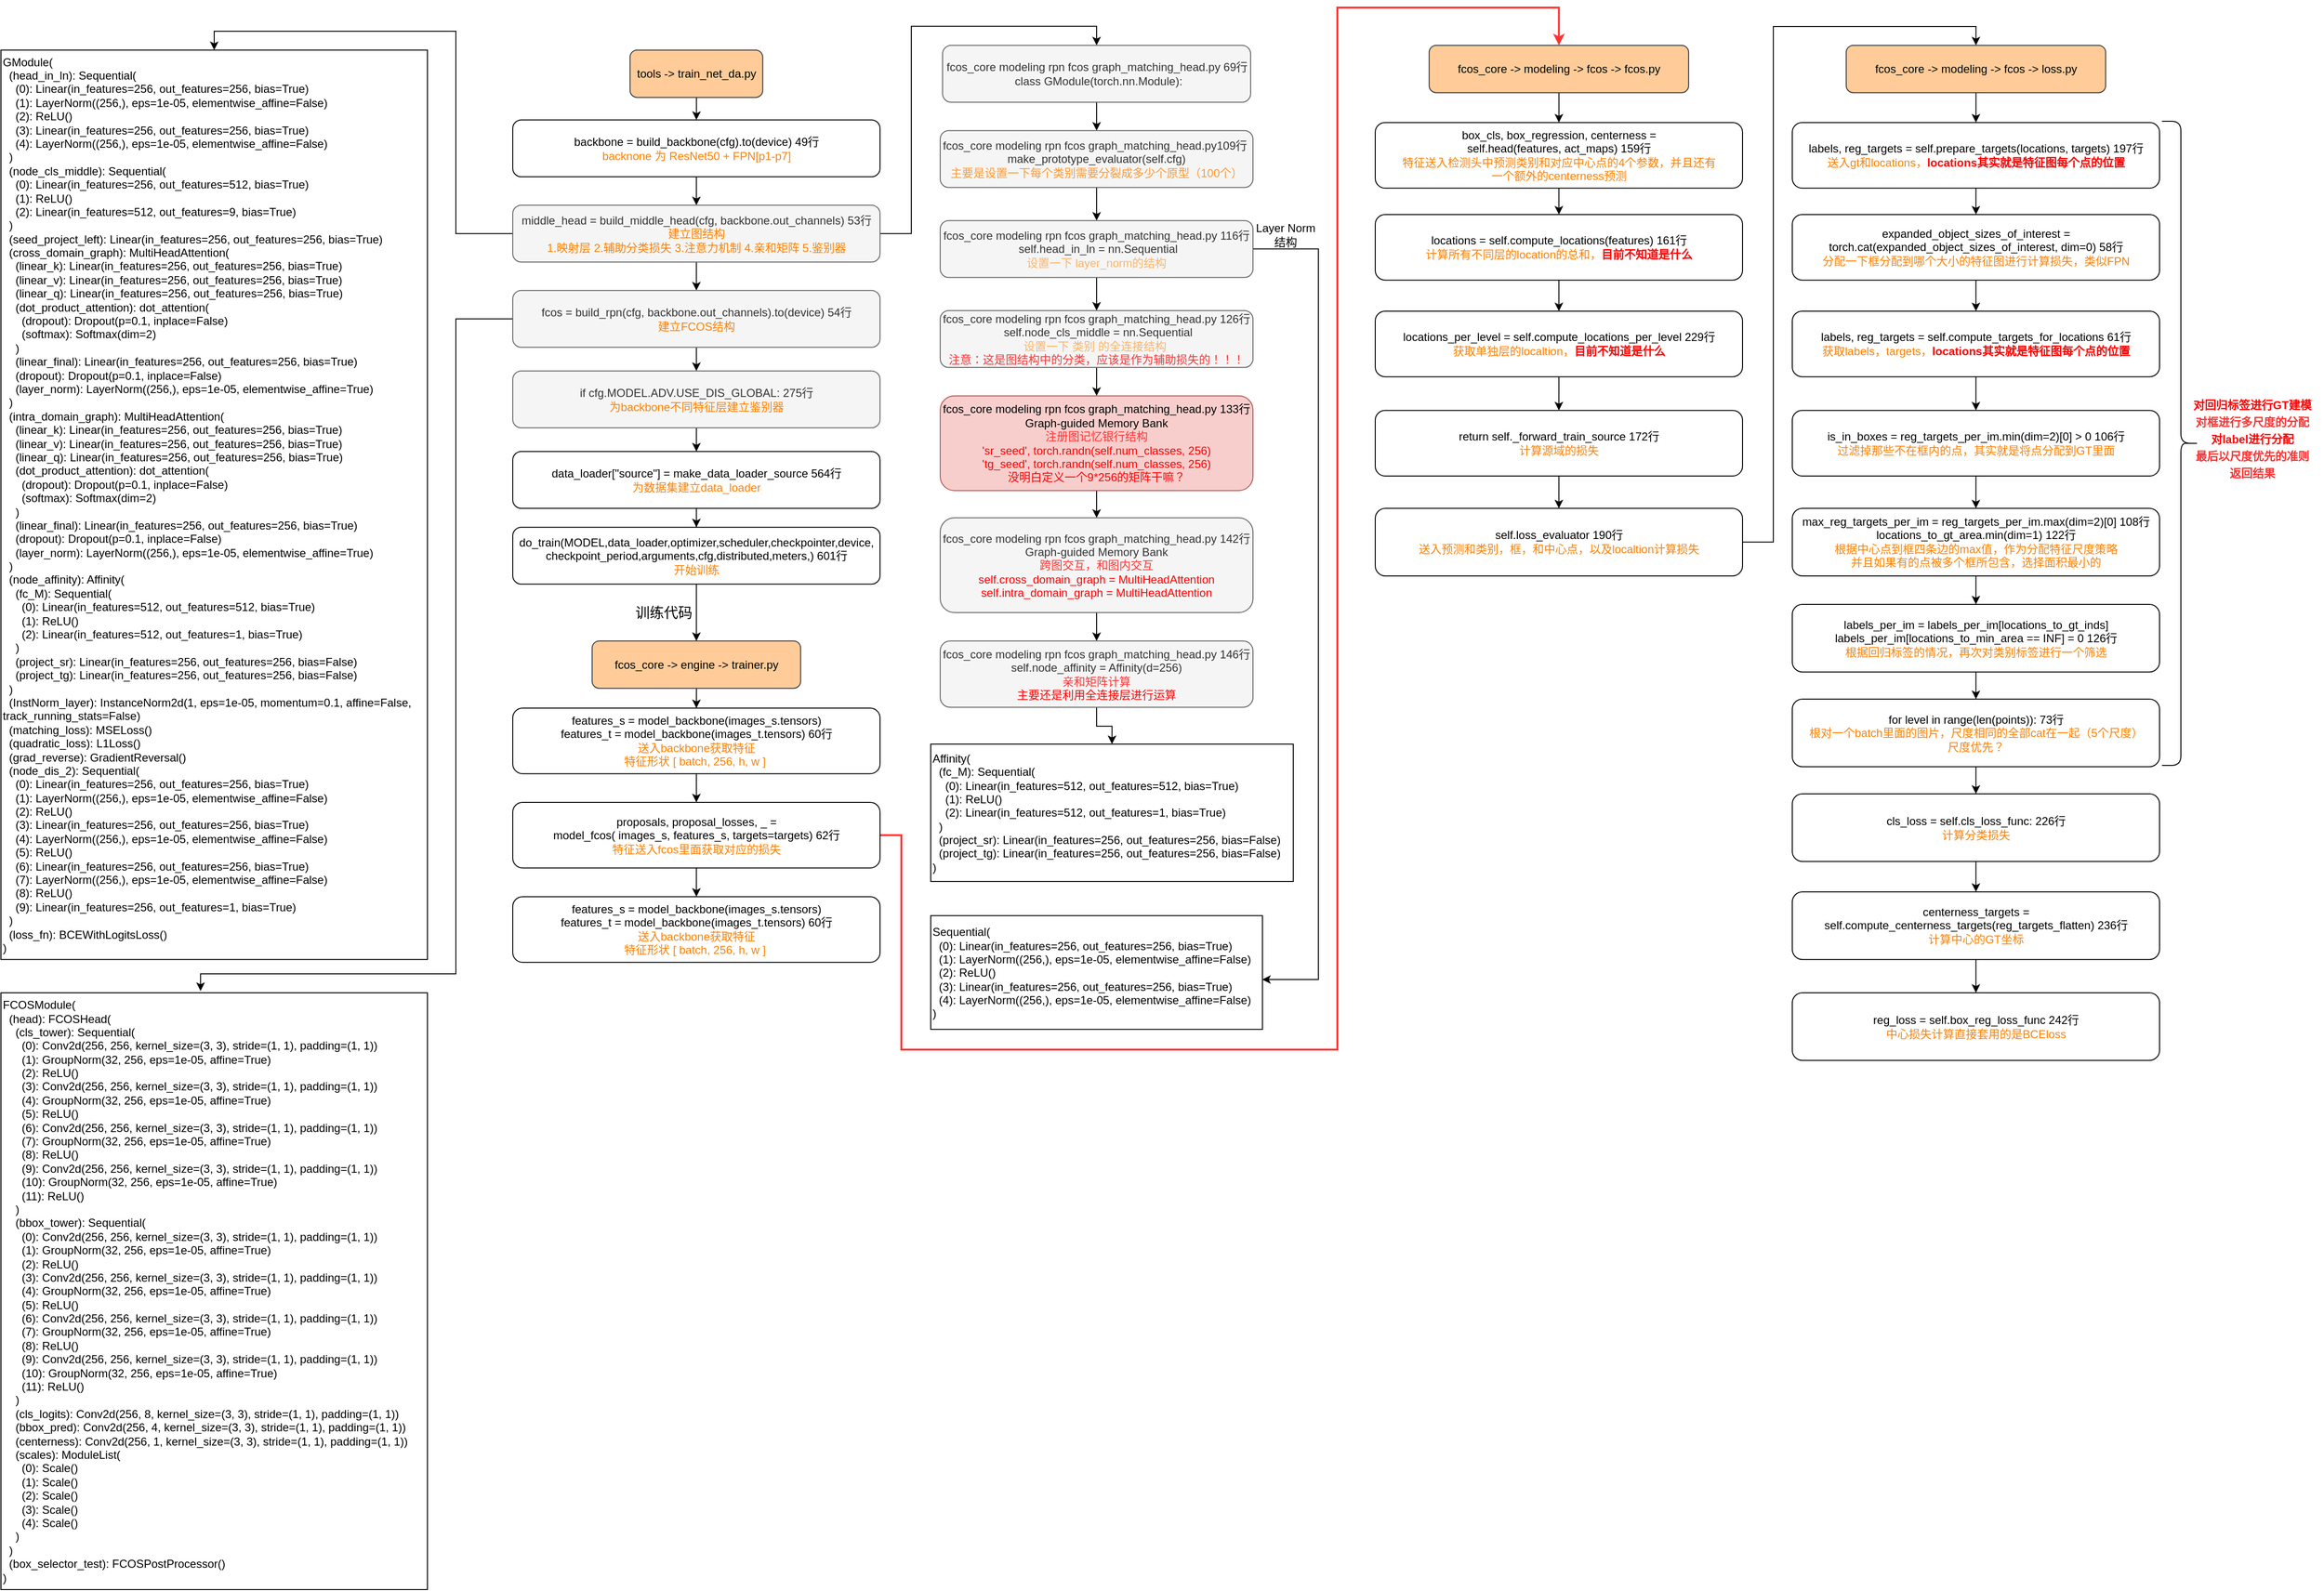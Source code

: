 <mxfile version="20.2.8" type="github">
  <diagram id="kIxsnDEzaFE8jGhAG0Tv" name="第 1 页">
    <mxGraphModel dx="1990" dy="2343" grid="1" gridSize="10" guides="1" tooltips="1" connect="1" arrows="1" fold="1" page="1" pageScale="1" pageWidth="1200" pageHeight="1920" math="0" shadow="0">
      <root>
        <mxCell id="0" />
        <mxCell id="1" parent="0" />
        <mxCell id="9VyTqNnY38J_3XrKxKob-4" value="" style="edgeStyle=orthogonalEdgeStyle;rounded=0;orthogonalLoop=1;jettySize=auto;html=1;" edge="1" parent="1" source="9VyTqNnY38J_3XrKxKob-1" target="9VyTqNnY38J_3XrKxKob-3">
          <mxGeometry relative="1" as="geometry" />
        </mxCell>
        <mxCell id="9VyTqNnY38J_3XrKxKob-1" value="tools -&amp;gt; train_net_da.py" style="rounded=1;whiteSpace=wrap;html=1;fillColor=#ffcc99;strokeColor=#36393d;" vertex="1" parent="1">
          <mxGeometry x="-526.25" y="-1765.15" width="140" height="50" as="geometry" />
        </mxCell>
        <mxCell id="9VyTqNnY38J_3XrKxKob-6" value="" style="edgeStyle=orthogonalEdgeStyle;rounded=0;orthogonalLoop=1;jettySize=auto;html=1;fontColor=#FF8000;" edge="1" parent="1" source="9VyTqNnY38J_3XrKxKob-3" target="9VyTqNnY38J_3XrKxKob-5">
          <mxGeometry relative="1" as="geometry" />
        </mxCell>
        <mxCell id="9VyTqNnY38J_3XrKxKob-3" value="backbone = build_backbone(cfg).to(device) 49行&lt;br&gt;&lt;font color=&quot;#ff8000&quot;&gt;backnone 为 ResNet50 + FPN[p1-p7]&lt;/font&gt;" style="whiteSpace=wrap;html=1;rounded=1;" vertex="1" parent="1">
          <mxGeometry x="-650" y="-1691.4" width="387.5" height="60" as="geometry" />
        </mxCell>
        <mxCell id="9VyTqNnY38J_3XrKxKob-8" value="" style="edgeStyle=orthogonalEdgeStyle;rounded=0;orthogonalLoop=1;jettySize=auto;html=1;fontColor=#FF8000;entryX=0.5;entryY=0;entryDx=0;entryDy=0;" edge="1" parent="1" source="9VyTqNnY38J_3XrKxKob-5" target="9VyTqNnY38J_3XrKxKob-7">
          <mxGeometry relative="1" as="geometry" />
        </mxCell>
        <mxCell id="9VyTqNnY38J_3XrKxKob-36" value="" style="edgeStyle=orthogonalEdgeStyle;rounded=0;orthogonalLoop=1;jettySize=auto;html=1;fontColor=#FF0000;" edge="1" parent="1" source="9VyTqNnY38J_3XrKxKob-5" target="9VyTqNnY38J_3XrKxKob-35">
          <mxGeometry relative="1" as="geometry" />
        </mxCell>
        <mxCell id="9VyTqNnY38J_3XrKxKob-42" style="edgeStyle=orthogonalEdgeStyle;rounded=0;orthogonalLoop=1;jettySize=auto;html=1;entryX=0.5;entryY=0;entryDx=0;entryDy=0;fontColor=#000000;" edge="1" parent="1" source="9VyTqNnY38J_3XrKxKob-5" target="9VyTqNnY38J_3XrKxKob-40">
          <mxGeometry relative="1" as="geometry">
            <Array as="points">
              <mxPoint x="-710" y="-1571" />
              <mxPoint x="-710" y="-1785" />
              <mxPoint x="-965" y="-1785" />
            </Array>
          </mxGeometry>
        </mxCell>
        <mxCell id="9VyTqNnY38J_3XrKxKob-5" value="middle_head = build_middle_head(cfg, backbone.out_channels) 53行&lt;br&gt;&lt;font color=&quot;#ff8000&quot;&gt;建立图结构&lt;br&gt;1.映射层 2.辅助分类损失 3.注意力机制 4.亲和矩阵 5.鉴别器&lt;br&gt;&lt;/font&gt;" style="whiteSpace=wrap;html=1;rounded=1;fillColor=#f5f5f5;strokeColor=#666666;fontColor=#333333;" vertex="1" parent="1">
          <mxGeometry x="-650" y="-1601.4" width="387.5" height="60" as="geometry" />
        </mxCell>
        <mxCell id="9VyTqNnY38J_3XrKxKob-10" value="" style="edgeStyle=orthogonalEdgeStyle;rounded=0;orthogonalLoop=1;jettySize=auto;html=1;fontColor=#FF8000;entryX=0.5;entryY=0;entryDx=0;entryDy=0;" edge="1" parent="1" source="9VyTqNnY38J_3XrKxKob-7" target="9VyTqNnY38J_3XrKxKob-11">
          <mxGeometry relative="1" as="geometry">
            <mxPoint x="-34" y="-1660.15" as="targetPoint" />
          </mxGeometry>
        </mxCell>
        <mxCell id="9VyTqNnY38J_3XrKxKob-7" value="fcos_core modeling rpn fcos graph_matching_head.py 69行&lt;br&gt;&amp;nbsp;class GModule(torch.nn.Module):" style="whiteSpace=wrap;html=1;rounded=1;fillColor=#f5f5f5;strokeColor=#666666;fontColor=#333333;" vertex="1" parent="1">
          <mxGeometry x="-196.5" y="-1770.15" width="325" height="60" as="geometry" />
        </mxCell>
        <mxCell id="9VyTqNnY38J_3XrKxKob-14" value="" style="edgeStyle=orthogonalEdgeStyle;rounded=0;orthogonalLoop=1;jettySize=auto;html=1;fontColor=#FF8000;" edge="1" parent="1" source="9VyTqNnY38J_3XrKxKob-11" target="9VyTqNnY38J_3XrKxKob-13">
          <mxGeometry relative="1" as="geometry" />
        </mxCell>
        <mxCell id="9VyTqNnY38J_3XrKxKob-11" value="fcos_core modeling rpn fcos graph_matching_head.py109行&amp;nbsp;&lt;br&gt;make_prototype_evaluator(self.cfg)&lt;br&gt;&lt;font color=&quot;#ff9933&quot;&gt;主要是设置一下每个类别需要分裂成多少个原型（100个）&lt;/font&gt;" style="whiteSpace=wrap;html=1;rounded=1;fillColor=#f5f5f5;strokeColor=#666666;fontColor=#333333;" vertex="1" parent="1">
          <mxGeometry x="-199" y="-1680.15" width="330" height="60" as="geometry" />
        </mxCell>
        <mxCell id="9VyTqNnY38J_3XrKxKob-24" value="" style="edgeStyle=orthogonalEdgeStyle;rounded=0;orthogonalLoop=1;jettySize=auto;html=1;fontColor=#000000;" edge="1" parent="1" source="9VyTqNnY38J_3XrKxKob-13" target="9VyTqNnY38J_3XrKxKob-23">
          <mxGeometry relative="1" as="geometry" />
        </mxCell>
        <mxCell id="9VyTqNnY38J_3XrKxKob-52" style="edgeStyle=orthogonalEdgeStyle;rounded=0;orthogonalLoop=1;jettySize=auto;html=1;fontColor=#000000;entryX=0.999;entryY=0.562;entryDx=0;entryDy=0;entryPerimeter=0;" edge="1" parent="1" source="9VyTqNnY38J_3XrKxKob-13" target="9VyTqNnY38J_3XrKxKob-17">
          <mxGeometry relative="1" as="geometry">
            <Array as="points">
              <mxPoint x="200" y="-1555" />
              <mxPoint x="200" y="-784" />
            </Array>
          </mxGeometry>
        </mxCell>
        <mxCell id="9VyTqNnY38J_3XrKxKob-13" value="fcos_core modeling rpn fcos graph_matching_head.py 116行&lt;br&gt;&amp;nbsp;self.head_in_ln = nn.Sequential&lt;br&gt;&lt;font color=&quot;#ffb366&quot;&gt;设置一下 layer_norm的结构&lt;/font&gt;" style="whiteSpace=wrap;html=1;rounded=1;fillColor=#f5f5f5;strokeColor=#666666;fontColor=#333333;" vertex="1" parent="1">
          <mxGeometry x="-199" y="-1585.15" width="330" height="60" as="geometry" />
        </mxCell>
        <mxCell id="9VyTqNnY38J_3XrKxKob-17" value="&lt;div&gt;&lt;span style=&quot;color: rgb(0, 0, 0); background-color: initial;&quot;&gt;Sequential(&lt;/span&gt;&lt;br&gt;&lt;/div&gt;&lt;div&gt;&lt;font color=&quot;#000000&quot;&gt;&amp;nbsp; (0): Linear(in_features=256, out_features=256, bias=True)&lt;/font&gt;&lt;/div&gt;&lt;div&gt;&lt;font color=&quot;#000000&quot;&gt;&amp;nbsp; (1): LayerNorm((256,), eps=1e-05, elementwise_affine=False)&lt;/font&gt;&lt;/div&gt;&lt;div&gt;&lt;font color=&quot;#000000&quot;&gt;&amp;nbsp; (2): ReLU()&lt;/font&gt;&lt;/div&gt;&lt;div&gt;&lt;font color=&quot;#000000&quot;&gt;&amp;nbsp; (3): Linear(in_features=256, out_features=256, bias=True)&lt;/font&gt;&lt;/div&gt;&lt;div&gt;&lt;font color=&quot;#000000&quot;&gt;&amp;nbsp; (4): LayerNorm((256,), eps=1e-05, elementwise_affine=False)&lt;/font&gt;&lt;/div&gt;&lt;div&gt;&lt;font color=&quot;#000000&quot;&gt;)&lt;/font&gt;&lt;/div&gt;" style="rounded=0;whiteSpace=wrap;html=1;fontColor=#FF9933;align=left;" vertex="1" parent="1">
          <mxGeometry x="-209" y="-851.4" width="350" height="120" as="geometry" />
        </mxCell>
        <mxCell id="9VyTqNnY38J_3XrKxKob-22" value="" style="group" vertex="1" connectable="0" parent="1">
          <mxGeometry x="110" y="-1585.15" width="110" height="35" as="geometry" />
        </mxCell>
        <mxCell id="9VyTqNnY38J_3XrKxKob-19" value="Layer Norm &lt;br&gt;结构" style="text;html=1;align=center;verticalAlign=middle;resizable=0;points=[];autosize=1;strokeColor=none;fillColor=none;fontColor=#000000;" vertex="1" parent="9VyTqNnY38J_3XrKxKob-22">
          <mxGeometry x="10" y="-5" width="90" height="40" as="geometry" />
        </mxCell>
        <mxCell id="9VyTqNnY38J_3XrKxKob-26" value="" style="edgeStyle=orthogonalEdgeStyle;rounded=0;orthogonalLoop=1;jettySize=auto;html=1;fontColor=#FF6666;" edge="1" parent="1" source="9VyTqNnY38J_3XrKxKob-23" target="9VyTqNnY38J_3XrKxKob-25">
          <mxGeometry relative="1" as="geometry" />
        </mxCell>
        <mxCell id="9VyTqNnY38J_3XrKxKob-23" value="fcos_core modeling rpn fcos graph_matching_head.py 126行&lt;br&gt;&amp;nbsp;self.node_cls_middle = nn.Sequential&lt;br&gt;&lt;font color=&quot;#ffb366&quot;&gt;设置一下 类别 的全连接结构&amp;nbsp;&lt;/font&gt;&lt;br&gt;&lt;font color=&quot;#ff3333&quot;&gt;注意：这是图结构中的分类，应该是作为辅助损失的！！！&lt;/font&gt;" style="whiteSpace=wrap;html=1;rounded=1;fillColor=#f5f5f5;strokeColor=#666666;fontColor=#333333;" vertex="1" parent="1">
          <mxGeometry x="-199" y="-1490.15" width="330" height="60" as="geometry" />
        </mxCell>
        <mxCell id="9VyTqNnY38J_3XrKxKob-28" value="" style="edgeStyle=orthogonalEdgeStyle;rounded=0;orthogonalLoop=1;jettySize=auto;html=1;fontColor=#FF0000;" edge="1" parent="1" source="9VyTqNnY38J_3XrKxKob-25" target="9VyTqNnY38J_3XrKxKob-27">
          <mxGeometry relative="1" as="geometry" />
        </mxCell>
        <mxCell id="9VyTqNnY38J_3XrKxKob-25" value="fcos_core modeling rpn fcos graph_matching_head.py 133行&lt;br&gt;Graph-guided Memory Bank&lt;br&gt;&lt;font color=&quot;#ff3333&quot;&gt;注册图记忆银行结构&lt;/font&gt;&lt;br&gt;&lt;font color=&quot;#ff0000&quot;&gt;&#39;sr_seed&#39;, torch.randn(self.num_classes, 256)&lt;br&gt;&#39;tg_seed&#39;, torch.randn(self.num_classes, 256)&lt;br&gt;没明白定义一个9*256的矩阵干嘛？&lt;br&gt;&lt;/font&gt;" style="whiteSpace=wrap;html=1;rounded=1;fillColor=#f8cecc;strokeColor=#b85450;" vertex="1" parent="1">
          <mxGeometry x="-199" y="-1400.15" width="330" height="100" as="geometry" />
        </mxCell>
        <mxCell id="9VyTqNnY38J_3XrKxKob-30" value="" style="edgeStyle=orthogonalEdgeStyle;rounded=0;orthogonalLoop=1;jettySize=auto;html=1;fontColor=#FF0000;" edge="1" parent="1" source="9VyTqNnY38J_3XrKxKob-27" target="9VyTqNnY38J_3XrKxKob-29">
          <mxGeometry relative="1" as="geometry" />
        </mxCell>
        <mxCell id="9VyTqNnY38J_3XrKxKob-27" value="fcos_core modeling rpn fcos graph_matching_head.py 142行&lt;br&gt;Graph-guided Memory Bank&lt;br&gt;&lt;font color=&quot;#ff3333&quot;&gt;跨图交互，和图内交互&lt;/font&gt;&lt;br&gt;&lt;font color=&quot;#ff0000&quot;&gt;self.cross_domain_graph = MultiHeadAttention&lt;br&gt;&lt;/font&gt;&lt;span style=&quot;color: rgb(255, 0, 0);&quot;&gt;self.intra_domain_graph = MultiHeadAttention&lt;/span&gt;&lt;font color=&quot;#ff0000&quot;&gt;&lt;br&gt;&lt;/font&gt;" style="whiteSpace=wrap;html=1;rounded=1;fillColor=#f5f5f5;strokeColor=#666666;fontColor=#333333;" vertex="1" parent="1">
          <mxGeometry x="-199" y="-1271.4" width="330" height="100" as="geometry" />
        </mxCell>
        <mxCell id="9VyTqNnY38J_3XrKxKob-32" value="" style="edgeStyle=orthogonalEdgeStyle;rounded=0;orthogonalLoop=1;jettySize=auto;html=1;fontColor=#FF0000;entryX=0.5;entryY=0;entryDx=0;entryDy=0;" edge="1" parent="1" source="9VyTqNnY38J_3XrKxKob-29" target="9VyTqNnY38J_3XrKxKob-34">
          <mxGeometry relative="1" as="geometry">
            <mxPoint x="-219" y="-941.4" as="targetPoint" />
          </mxGeometry>
        </mxCell>
        <mxCell id="9VyTqNnY38J_3XrKxKob-29" value="fcos_core modeling rpn fcos graph_matching_head.py 146行&lt;br&gt;self.node_affinity = Affinity(d=256)&lt;br&gt;&lt;font color=&quot;#ff3333&quot;&gt;亲和矩阵计算&lt;/font&gt;&lt;br&gt;&lt;font color=&quot;#ff0000&quot;&gt;主要还是利用全连接层进行运算&lt;br&gt;&lt;/font&gt;" style="whiteSpace=wrap;html=1;rounded=1;fillColor=#f5f5f5;strokeColor=#666666;fontColor=#333333;" vertex="1" parent="1">
          <mxGeometry x="-199" y="-1141.4" width="330" height="70" as="geometry" />
        </mxCell>
        <mxCell id="9VyTqNnY38J_3XrKxKob-34" value="&lt;div&gt;&lt;span style=&quot;color: rgb(0, 0, 0); background-color: initial;&quot;&gt;Affinity(&lt;/span&gt;&lt;br&gt;&lt;/div&gt;&lt;div&gt;&lt;font color=&quot;#000000&quot;&gt;&lt;div&gt;&amp;nbsp; (fc_M): Sequential(&lt;/div&gt;&lt;div&gt;&amp;nbsp; &amp;nbsp; (0): Linear(in_features=512, out_features=512, bias=True)&lt;/div&gt;&lt;div&gt;&amp;nbsp; &amp;nbsp; (1): ReLU()&lt;/div&gt;&lt;div&gt;&amp;nbsp; &amp;nbsp; (2): Linear(in_features=512, out_features=1, bias=True)&lt;/div&gt;&lt;div&gt;&amp;nbsp; )&lt;/div&gt;&lt;div&gt;&amp;nbsp; (project_sr): Linear(in_features=256, out_features=256, bias=False)&lt;/div&gt;&lt;div&gt;&amp;nbsp; (project_tg): Linear(in_features=256, out_features=256, bias=False)&lt;/div&gt;&lt;div&gt;)&lt;/div&gt;&lt;/font&gt;&lt;/div&gt;" style="rounded=0;whiteSpace=wrap;html=1;fontColor=#FF9933;align=left;" vertex="1" parent="1">
          <mxGeometry x="-209" y="-1032.5" width="382.5" height="145" as="geometry" />
        </mxCell>
        <mxCell id="9VyTqNnY38J_3XrKxKob-45" value="" style="edgeStyle=orthogonalEdgeStyle;rounded=0;orthogonalLoop=1;jettySize=auto;html=1;fontColor=#000000;" edge="1" parent="1" source="9VyTqNnY38J_3XrKxKob-35" target="9VyTqNnY38J_3XrKxKob-44">
          <mxGeometry relative="1" as="geometry" />
        </mxCell>
        <mxCell id="9VyTqNnY38J_3XrKxKob-54" style="edgeStyle=orthogonalEdgeStyle;rounded=0;orthogonalLoop=1;jettySize=auto;html=1;fontColor=#000000;entryX=0.468;entryY=-0.003;entryDx=0;entryDy=0;entryPerimeter=0;" edge="1" parent="1" source="9VyTqNnY38J_3XrKxKob-35" target="9VyTqNnY38J_3XrKxKob-38">
          <mxGeometry relative="1" as="geometry">
            <mxPoint x="-700" y="-1160" as="targetPoint" />
            <Array as="points">
              <mxPoint x="-710" y="-1481" />
              <mxPoint x="-710" y="-790" />
              <mxPoint x="-979" y="-790" />
            </Array>
          </mxGeometry>
        </mxCell>
        <mxCell id="9VyTqNnY38J_3XrKxKob-35" value="fcos = build_rpn(cfg, backbone.out_channels).to(device) 54行&lt;br&gt;&lt;font color=&quot;#ff8000&quot;&gt;建立FCOS结构&lt;/font&gt;" style="whiteSpace=wrap;html=1;rounded=1;fillColor=#f5f5f5;strokeColor=#666666;fontColor=#333333;" vertex="1" parent="1">
          <mxGeometry x="-650" y="-1511.4" width="387.5" height="60" as="geometry" />
        </mxCell>
        <mxCell id="9VyTqNnY38J_3XrKxKob-38" value="&lt;div&gt;&lt;span style=&quot;color: rgb(0, 0, 0); background-color: initial;&quot;&gt;FCOSModule(&lt;/span&gt;&lt;br&gt;&lt;/div&gt;&lt;div&gt;&lt;div&gt;&lt;font color=&quot;#000000&quot;&gt;&amp;nbsp; (head): FCOSHead(&lt;/font&gt;&lt;/div&gt;&lt;div&gt;&lt;font color=&quot;#000000&quot;&gt;&amp;nbsp; &amp;nbsp; (cls_tower): Sequential(&lt;/font&gt;&lt;/div&gt;&lt;div&gt;&lt;font color=&quot;#000000&quot;&gt;&amp;nbsp; &amp;nbsp; &amp;nbsp; (0): Conv2d(256, 256, kernel_size=(3, 3), stride=(1, 1), padding=(1, 1))&lt;/font&gt;&lt;/div&gt;&lt;div&gt;&lt;font color=&quot;#000000&quot;&gt;&amp;nbsp; &amp;nbsp; &amp;nbsp; (1): GroupNorm(32, 256, eps=1e-05, affine=True)&lt;/font&gt;&lt;/div&gt;&lt;div&gt;&lt;font color=&quot;#000000&quot;&gt;&amp;nbsp; &amp;nbsp; &amp;nbsp; (2): ReLU()&lt;/font&gt;&lt;/div&gt;&lt;div&gt;&lt;font color=&quot;#000000&quot;&gt;&amp;nbsp; &amp;nbsp; &amp;nbsp; (3): Conv2d(256, 256, kernel_size=(3, 3), stride=(1, 1), padding=(1, 1))&lt;/font&gt;&lt;/div&gt;&lt;div&gt;&lt;font color=&quot;#000000&quot;&gt;&amp;nbsp; &amp;nbsp; &amp;nbsp; (4): GroupNorm(32, 256, eps=1e-05, affine=True)&lt;/font&gt;&lt;/div&gt;&lt;div&gt;&lt;font color=&quot;#000000&quot;&gt;&amp;nbsp; &amp;nbsp; &amp;nbsp; (5): ReLU()&lt;/font&gt;&lt;/div&gt;&lt;div&gt;&lt;font color=&quot;#000000&quot;&gt;&amp;nbsp; &amp;nbsp; &amp;nbsp; (6): Conv2d(256, 256, kernel_size=(3, 3), stride=(1, 1), padding=(1, 1))&lt;/font&gt;&lt;/div&gt;&lt;div&gt;&lt;font color=&quot;#000000&quot;&gt;&amp;nbsp; &amp;nbsp; &amp;nbsp; (7): GroupNorm(32, 256, eps=1e-05, affine=True)&lt;/font&gt;&lt;/div&gt;&lt;div&gt;&lt;font color=&quot;#000000&quot;&gt;&amp;nbsp; &amp;nbsp; &amp;nbsp; (8): ReLU()&lt;/font&gt;&lt;/div&gt;&lt;div&gt;&lt;font color=&quot;#000000&quot;&gt;&amp;nbsp; &amp;nbsp; &amp;nbsp; (9): Conv2d(256, 256, kernel_size=(3, 3), stride=(1, 1), padding=(1, 1))&lt;/font&gt;&lt;/div&gt;&lt;div&gt;&lt;font color=&quot;#000000&quot;&gt;&amp;nbsp; &amp;nbsp; &amp;nbsp; (10): GroupNorm(32, 256, eps=1e-05, affine=True)&lt;/font&gt;&lt;/div&gt;&lt;div&gt;&lt;font color=&quot;#000000&quot;&gt;&amp;nbsp; &amp;nbsp; &amp;nbsp; (11): ReLU()&lt;/font&gt;&lt;/div&gt;&lt;div&gt;&lt;font color=&quot;#000000&quot;&gt;&amp;nbsp; &amp;nbsp; )&lt;/font&gt;&lt;/div&gt;&lt;div&gt;&lt;font color=&quot;#000000&quot;&gt;&amp;nbsp; &amp;nbsp; (bbox_tower): Sequential(&lt;/font&gt;&lt;/div&gt;&lt;div&gt;&lt;font color=&quot;#000000&quot;&gt;&amp;nbsp; &amp;nbsp; &amp;nbsp; (0): Conv2d(256, 256, kernel_size=(3, 3), stride=(1, 1), padding=(1, 1))&lt;/font&gt;&lt;/div&gt;&lt;div&gt;&lt;font color=&quot;#000000&quot;&gt;&amp;nbsp; &amp;nbsp; &amp;nbsp; (1): GroupNorm(32, 256, eps=1e-05, affine=True)&lt;/font&gt;&lt;/div&gt;&lt;div&gt;&lt;font color=&quot;#000000&quot;&gt;&amp;nbsp; &amp;nbsp; &amp;nbsp; (2): ReLU()&lt;/font&gt;&lt;/div&gt;&lt;div&gt;&lt;font color=&quot;#000000&quot;&gt;&amp;nbsp; &amp;nbsp; &amp;nbsp; (3): Conv2d(256, 256, kernel_size=(3, 3), stride=(1, 1), padding=(1, 1))&lt;/font&gt;&lt;/div&gt;&lt;div&gt;&lt;font color=&quot;#000000&quot;&gt;&amp;nbsp; &amp;nbsp; &amp;nbsp; (4): GroupNorm(32, 256, eps=1e-05, affine=True)&lt;/font&gt;&lt;/div&gt;&lt;div&gt;&lt;font color=&quot;#000000&quot;&gt;&amp;nbsp; &amp;nbsp; &amp;nbsp; (5): ReLU()&lt;/font&gt;&lt;/div&gt;&lt;div&gt;&lt;font color=&quot;#000000&quot;&gt;&amp;nbsp; &amp;nbsp; &amp;nbsp; (6): Conv2d(256, 256, kernel_size=(3, 3), stride=(1, 1), padding=(1, 1))&lt;/font&gt;&lt;/div&gt;&lt;div&gt;&lt;font color=&quot;#000000&quot;&gt;&amp;nbsp; &amp;nbsp; &amp;nbsp; (7): GroupNorm(32, 256, eps=1e-05, affine=True)&lt;/font&gt;&lt;/div&gt;&lt;div&gt;&lt;font color=&quot;#000000&quot;&gt;&amp;nbsp; &amp;nbsp; &amp;nbsp; (8): ReLU()&lt;/font&gt;&lt;/div&gt;&lt;div&gt;&lt;font color=&quot;#000000&quot;&gt;&amp;nbsp; &amp;nbsp; &amp;nbsp; (9): Conv2d(256, 256, kernel_size=(3, 3), stride=(1, 1), padding=(1, 1))&lt;/font&gt;&lt;/div&gt;&lt;div&gt;&lt;font color=&quot;#000000&quot;&gt;&amp;nbsp; &amp;nbsp; &amp;nbsp; (10): GroupNorm(32, 256, eps=1e-05, affine=True)&lt;/font&gt;&lt;/div&gt;&lt;div&gt;&lt;font color=&quot;#000000&quot;&gt;&amp;nbsp; &amp;nbsp; &amp;nbsp; (11): ReLU()&lt;/font&gt;&lt;/div&gt;&lt;div&gt;&lt;font color=&quot;#000000&quot;&gt;&amp;nbsp; &amp;nbsp; )&lt;/font&gt;&lt;/div&gt;&lt;div&gt;&lt;font color=&quot;#000000&quot;&gt;&amp;nbsp; &amp;nbsp; (cls_logits): Conv2d(256, 8, kernel_size=(3, 3), stride=(1, 1), padding=(1, 1))&lt;/font&gt;&lt;/div&gt;&lt;div&gt;&lt;font color=&quot;#000000&quot;&gt;&amp;nbsp; &amp;nbsp; (bbox_pred): Conv2d(256, 4, kernel_size=(3, 3), stride=(1, 1), padding=(1, 1))&lt;/font&gt;&lt;/div&gt;&lt;div&gt;&lt;font color=&quot;#000000&quot;&gt;&amp;nbsp; &amp;nbsp; (centerness): Conv2d(256, 1, kernel_size=(3, 3), stride=(1, 1), padding=(1, 1))&lt;/font&gt;&lt;/div&gt;&lt;div&gt;&lt;font color=&quot;#000000&quot;&gt;&amp;nbsp; &amp;nbsp; (scales): ModuleList(&lt;/font&gt;&lt;/div&gt;&lt;div&gt;&lt;font color=&quot;#000000&quot;&gt;&amp;nbsp; &amp;nbsp; &amp;nbsp; (0): Scale()&lt;/font&gt;&lt;/div&gt;&lt;div&gt;&lt;font color=&quot;#000000&quot;&gt;&amp;nbsp; &amp;nbsp; &amp;nbsp; (1): Scale()&lt;/font&gt;&lt;/div&gt;&lt;div&gt;&lt;font color=&quot;#000000&quot;&gt;&amp;nbsp; &amp;nbsp; &amp;nbsp; (2): Scale()&lt;/font&gt;&lt;/div&gt;&lt;div&gt;&lt;font color=&quot;#000000&quot;&gt;&amp;nbsp; &amp;nbsp; &amp;nbsp; (3): Scale()&lt;/font&gt;&lt;/div&gt;&lt;div&gt;&lt;font color=&quot;#000000&quot;&gt;&amp;nbsp; &amp;nbsp; &amp;nbsp; (4): Scale()&lt;/font&gt;&lt;/div&gt;&lt;div&gt;&lt;font color=&quot;#000000&quot;&gt;&amp;nbsp; &amp;nbsp; )&lt;/font&gt;&lt;/div&gt;&lt;div&gt;&lt;font color=&quot;#000000&quot;&gt;&amp;nbsp; )&lt;/font&gt;&lt;/div&gt;&lt;div&gt;&lt;font color=&quot;#000000&quot;&gt;&amp;nbsp; (box_selector_test): FCOSPostProcessor()&lt;/font&gt;&lt;/div&gt;&lt;div&gt;&lt;font color=&quot;#000000&quot;&gt;)&lt;/font&gt;&lt;/div&gt;&lt;/div&gt;" style="rounded=0;whiteSpace=wrap;html=1;fontColor=#FF9933;align=left;" vertex="1" parent="1">
          <mxGeometry x="-1190" y="-770" width="450" height="630" as="geometry" />
        </mxCell>
        <mxCell id="9VyTqNnY38J_3XrKxKob-40" value="&lt;div&gt;&lt;font color=&quot;#000000&quot;&gt;GModule(&lt;/font&gt;&lt;/div&gt;&lt;div&gt;&lt;font color=&quot;#000000&quot;&gt;&amp;nbsp; (head_in_ln): Sequential(&lt;/font&gt;&lt;/div&gt;&lt;div&gt;&lt;font color=&quot;#000000&quot;&gt;&amp;nbsp; &amp;nbsp; (0): Linear(in_features=256, out_features=256, bias=True)&lt;/font&gt;&lt;/div&gt;&lt;div&gt;&lt;font color=&quot;#000000&quot;&gt;&amp;nbsp; &amp;nbsp; (1): LayerNorm((256,), eps=1e-05, elementwise_affine=False)&lt;/font&gt;&lt;/div&gt;&lt;div&gt;&lt;font color=&quot;#000000&quot;&gt;&amp;nbsp; &amp;nbsp; (2): ReLU()&lt;/font&gt;&lt;/div&gt;&lt;div&gt;&lt;font color=&quot;#000000&quot;&gt;&amp;nbsp; &amp;nbsp; (3): Linear(in_features=256, out_features=256, bias=True)&lt;/font&gt;&lt;/div&gt;&lt;div&gt;&lt;font color=&quot;#000000&quot;&gt;&amp;nbsp; &amp;nbsp; (4): LayerNorm((256,), eps=1e-05, elementwise_affine=False)&lt;/font&gt;&lt;/div&gt;&lt;div&gt;&lt;font color=&quot;#000000&quot;&gt;&amp;nbsp; )&lt;/font&gt;&lt;/div&gt;&lt;div&gt;&lt;font color=&quot;#000000&quot;&gt;&amp;nbsp; (node_cls_middle): Sequential(&lt;/font&gt;&lt;/div&gt;&lt;div&gt;&lt;font color=&quot;#000000&quot;&gt;&amp;nbsp; &amp;nbsp; (0): Linear(in_features=256, out_features=512, bias=True)&lt;/font&gt;&lt;/div&gt;&lt;div&gt;&lt;font color=&quot;#000000&quot;&gt;&amp;nbsp; &amp;nbsp; (1): ReLU()&lt;/font&gt;&lt;/div&gt;&lt;div&gt;&lt;font color=&quot;#000000&quot;&gt;&amp;nbsp; &amp;nbsp; (2): Linear(in_features=512, out_features=9, bias=True)&lt;/font&gt;&lt;/div&gt;&lt;div&gt;&lt;font color=&quot;#000000&quot;&gt;&amp;nbsp; )&lt;/font&gt;&lt;/div&gt;&lt;div&gt;&lt;font color=&quot;#000000&quot;&gt;&amp;nbsp; (seed_project_left): Linear(in_features=256, out_features=256, bias=True)&lt;/font&gt;&lt;/div&gt;&lt;div&gt;&lt;font color=&quot;#000000&quot;&gt;&amp;nbsp; (cross_domain_graph): MultiHeadAttention(&lt;/font&gt;&lt;/div&gt;&lt;div&gt;&lt;font color=&quot;#000000&quot;&gt;&amp;nbsp; &amp;nbsp; (linear_k): Linear(in_features=256, out_features=256, bias=True)&lt;/font&gt;&lt;/div&gt;&lt;div&gt;&lt;font color=&quot;#000000&quot;&gt;&amp;nbsp; &amp;nbsp; (linear_v): Linear(in_features=256, out_features=256, bias=True)&lt;/font&gt;&lt;/div&gt;&lt;div&gt;&lt;font color=&quot;#000000&quot;&gt;&amp;nbsp; &amp;nbsp; (linear_q): Linear(in_features=256, out_features=256, bias=True)&lt;/font&gt;&lt;/div&gt;&lt;div&gt;&lt;font color=&quot;#000000&quot;&gt;&amp;nbsp; &amp;nbsp; (dot_product_attention): dot_attention(&lt;/font&gt;&lt;/div&gt;&lt;div&gt;&lt;font color=&quot;#000000&quot;&gt;&amp;nbsp; &amp;nbsp; &amp;nbsp; (dropout): Dropout(p=0.1, inplace=False)&lt;/font&gt;&lt;/div&gt;&lt;div&gt;&lt;font color=&quot;#000000&quot;&gt;&amp;nbsp; &amp;nbsp; &amp;nbsp; (softmax): Softmax(dim=2)&lt;/font&gt;&lt;/div&gt;&lt;div&gt;&lt;font color=&quot;#000000&quot;&gt;&amp;nbsp; &amp;nbsp; )&lt;/font&gt;&lt;/div&gt;&lt;div&gt;&lt;font color=&quot;#000000&quot;&gt;&amp;nbsp; &amp;nbsp; (linear_final): Linear(in_features=256, out_features=256, bias=True)&lt;/font&gt;&lt;/div&gt;&lt;div&gt;&lt;font color=&quot;#000000&quot;&gt;&amp;nbsp; &amp;nbsp; (dropout): Dropout(p=0.1, inplace=False)&lt;/font&gt;&lt;/div&gt;&lt;div&gt;&lt;font color=&quot;#000000&quot;&gt;&amp;nbsp; &amp;nbsp; (layer_norm): LayerNorm((256,), eps=1e-05, elementwise_affine=True)&lt;/font&gt;&lt;/div&gt;&lt;div&gt;&lt;font color=&quot;#000000&quot;&gt;&amp;nbsp; )&lt;/font&gt;&lt;/div&gt;&lt;div&gt;&lt;font color=&quot;#000000&quot;&gt;&amp;nbsp; (intra_domain_graph): MultiHeadAttention(&lt;/font&gt;&lt;/div&gt;&lt;div&gt;&lt;font color=&quot;#000000&quot;&gt;&amp;nbsp; &amp;nbsp; (linear_k): Linear(in_features=256, out_features=256, bias=True)&lt;/font&gt;&lt;/div&gt;&lt;div&gt;&lt;font color=&quot;#000000&quot;&gt;&amp;nbsp; &amp;nbsp; (linear_v): Linear(in_features=256, out_features=256, bias=True)&lt;/font&gt;&lt;/div&gt;&lt;div&gt;&lt;font color=&quot;#000000&quot;&gt;&amp;nbsp; &amp;nbsp; (linear_q): Linear(in_features=256, out_features=256, bias=True)&lt;/font&gt;&lt;/div&gt;&lt;div&gt;&lt;font color=&quot;#000000&quot;&gt;&amp;nbsp; &amp;nbsp; (dot_product_attention): dot_attention(&lt;/font&gt;&lt;/div&gt;&lt;div&gt;&lt;font color=&quot;#000000&quot;&gt;&amp;nbsp; &amp;nbsp; &amp;nbsp; (dropout): Dropout(p=0.1, inplace=False)&lt;/font&gt;&lt;/div&gt;&lt;div&gt;&lt;font color=&quot;#000000&quot;&gt;&amp;nbsp; &amp;nbsp; &amp;nbsp; (softmax): Softmax(dim=2)&lt;/font&gt;&lt;/div&gt;&lt;div&gt;&lt;font color=&quot;#000000&quot;&gt;&amp;nbsp; &amp;nbsp; )&lt;/font&gt;&lt;/div&gt;&lt;div&gt;&lt;font color=&quot;#000000&quot;&gt;&amp;nbsp; &amp;nbsp; (linear_final): Linear(in_features=256, out_features=256, bias=True)&lt;/font&gt;&lt;/div&gt;&lt;div&gt;&lt;font color=&quot;#000000&quot;&gt;&amp;nbsp; &amp;nbsp; (dropout): Dropout(p=0.1, inplace=False)&lt;/font&gt;&lt;/div&gt;&lt;div&gt;&lt;font color=&quot;#000000&quot;&gt;&amp;nbsp; &amp;nbsp; (layer_norm): LayerNorm((256,), eps=1e-05, elementwise_affine=True)&lt;/font&gt;&lt;/div&gt;&lt;div&gt;&lt;font color=&quot;#000000&quot;&gt;&amp;nbsp; )&lt;/font&gt;&lt;/div&gt;&lt;div&gt;&lt;font color=&quot;#000000&quot;&gt;&amp;nbsp; (node_affinity): Affinity(&lt;/font&gt;&lt;/div&gt;&lt;div&gt;&lt;font color=&quot;#000000&quot;&gt;&amp;nbsp; &amp;nbsp; (fc_M): Sequential(&lt;/font&gt;&lt;/div&gt;&lt;div&gt;&lt;font color=&quot;#000000&quot;&gt;&amp;nbsp; &amp;nbsp; &amp;nbsp; (0): Linear(in_features=512, out_features=512, bias=True)&lt;/font&gt;&lt;/div&gt;&lt;div&gt;&lt;font color=&quot;#000000&quot;&gt;&amp;nbsp; &amp;nbsp; &amp;nbsp; (1): ReLU()&lt;/font&gt;&lt;/div&gt;&lt;div&gt;&lt;font color=&quot;#000000&quot;&gt;&amp;nbsp; &amp;nbsp; &amp;nbsp; (2): Linear(in_features=512, out_features=1, bias=True)&lt;/font&gt;&lt;/div&gt;&lt;div&gt;&lt;font color=&quot;#000000&quot;&gt;&amp;nbsp; &amp;nbsp; )&lt;/font&gt;&lt;/div&gt;&lt;div&gt;&lt;font color=&quot;#000000&quot;&gt;&amp;nbsp; &amp;nbsp; (project_sr): Linear(in_features=256, out_features=256, bias=False)&lt;/font&gt;&lt;/div&gt;&lt;div&gt;&lt;font color=&quot;#000000&quot;&gt;&amp;nbsp; &amp;nbsp; (project_tg): Linear(in_features=256, out_features=256, bias=False)&lt;/font&gt;&lt;/div&gt;&lt;div&gt;&lt;font color=&quot;#000000&quot;&gt;&amp;nbsp; )&lt;/font&gt;&lt;/div&gt;&lt;div&gt;&lt;font color=&quot;#000000&quot;&gt;&amp;nbsp; (InstNorm_layer): InstanceNorm2d(1, eps=1e-05, momentum=0.1, affine=False, track_running_stats=False)&lt;/font&gt;&lt;/div&gt;&lt;div&gt;&lt;font color=&quot;#000000&quot;&gt;&amp;nbsp; (matching_loss): MSELoss()&lt;/font&gt;&lt;/div&gt;&lt;div&gt;&lt;font color=&quot;#000000&quot;&gt;&amp;nbsp; (quadratic_loss): L1Loss()&lt;/font&gt;&lt;/div&gt;&lt;div&gt;&lt;font color=&quot;#000000&quot;&gt;&amp;nbsp; (grad_reverse): GradientReversal()&lt;/font&gt;&lt;/div&gt;&lt;div&gt;&lt;font color=&quot;#000000&quot;&gt;&amp;nbsp; (node_dis_2): Sequential(&lt;/font&gt;&lt;/div&gt;&lt;div&gt;&lt;font color=&quot;#000000&quot;&gt;&amp;nbsp; &amp;nbsp; (0): Linear(in_features=256, out_features=256, bias=True)&lt;/font&gt;&lt;/div&gt;&lt;div&gt;&lt;font color=&quot;#000000&quot;&gt;&amp;nbsp; &amp;nbsp; (1): LayerNorm((256,), eps=1e-05, elementwise_affine=False)&lt;/font&gt;&lt;/div&gt;&lt;div&gt;&lt;font color=&quot;#000000&quot;&gt;&amp;nbsp; &amp;nbsp; (2): ReLU()&lt;/font&gt;&lt;/div&gt;&lt;div&gt;&lt;font color=&quot;#000000&quot;&gt;&amp;nbsp; &amp;nbsp; (3): Linear(in_features=256, out_features=256, bias=True)&lt;/font&gt;&lt;/div&gt;&lt;div&gt;&lt;font color=&quot;#000000&quot;&gt;&amp;nbsp; &amp;nbsp; (4): LayerNorm((256,), eps=1e-05, elementwise_affine=False)&lt;/font&gt;&lt;/div&gt;&lt;div&gt;&lt;font color=&quot;#000000&quot;&gt;&amp;nbsp; &amp;nbsp; (5): ReLU()&lt;/font&gt;&lt;/div&gt;&lt;div&gt;&lt;font color=&quot;#000000&quot;&gt;&amp;nbsp; &amp;nbsp; (6): Linear(in_features=256, out_features=256, bias=True)&lt;/font&gt;&lt;/div&gt;&lt;div&gt;&lt;font color=&quot;#000000&quot;&gt;&amp;nbsp; &amp;nbsp; (7): LayerNorm((256,), eps=1e-05, elementwise_affine=False)&lt;/font&gt;&lt;/div&gt;&lt;div&gt;&lt;font color=&quot;#000000&quot;&gt;&amp;nbsp; &amp;nbsp; (8): ReLU()&lt;/font&gt;&lt;/div&gt;&lt;div&gt;&lt;font color=&quot;#000000&quot;&gt;&amp;nbsp; &amp;nbsp; (9): Linear(in_features=256, out_features=1, bias=True)&lt;/font&gt;&lt;/div&gt;&lt;div&gt;&lt;font color=&quot;#000000&quot;&gt;&amp;nbsp; )&lt;/font&gt;&lt;/div&gt;&lt;div&gt;&lt;font color=&quot;#000000&quot;&gt;&amp;nbsp; (loss_fn): BCEWithLogitsLoss()&lt;/font&gt;&lt;/div&gt;&lt;div&gt;&lt;font color=&quot;#000000&quot;&gt;)&lt;/font&gt;&lt;/div&gt;" style="rounded=0;whiteSpace=wrap;html=1;fontColor=#FF9933;align=left;" vertex="1" parent="1">
          <mxGeometry x="-1190" y="-1765.15" width="450" height="960" as="geometry" />
        </mxCell>
        <mxCell id="9VyTqNnY38J_3XrKxKob-47" value="" style="edgeStyle=orthogonalEdgeStyle;rounded=0;orthogonalLoop=1;jettySize=auto;html=1;fontColor=#000000;" edge="1" parent="1" source="9VyTqNnY38J_3XrKxKob-44" target="9VyTqNnY38J_3XrKxKob-46">
          <mxGeometry relative="1" as="geometry" />
        </mxCell>
        <mxCell id="9VyTqNnY38J_3XrKxKob-44" value="if cfg.MODEL.ADV.USE_DIS_GLOBAL: 275行&lt;br&gt;&lt;font color=&quot;#ff8000&quot;&gt;为backbone不同特征层建立鉴别器&lt;/font&gt;" style="whiteSpace=wrap;html=1;rounded=1;fillColor=#f5f5f5;strokeColor=#666666;fontColor=#333333;" vertex="1" parent="1">
          <mxGeometry x="-650" y="-1426.4" width="387.5" height="60" as="geometry" />
        </mxCell>
        <mxCell id="9VyTqNnY38J_3XrKxKob-49" value="" style="edgeStyle=orthogonalEdgeStyle;rounded=0;orthogonalLoop=1;jettySize=auto;html=1;fontColor=#000000;" edge="1" parent="1" source="9VyTqNnY38J_3XrKxKob-46" target="9VyTqNnY38J_3XrKxKob-48">
          <mxGeometry relative="1" as="geometry" />
        </mxCell>
        <mxCell id="9VyTqNnY38J_3XrKxKob-46" value="data_loader[&quot;source&quot;] = make_data_loader_source 564行&lt;br&gt;&lt;font color=&quot;#ff8000&quot;&gt;为数据集建立data_loader&lt;/font&gt;" style="whiteSpace=wrap;html=1;rounded=1;" vertex="1" parent="1">
          <mxGeometry x="-650" y="-1341.4" width="387.5" height="60" as="geometry" />
        </mxCell>
        <mxCell id="9VyTqNnY38J_3XrKxKob-48" value="do_train(MODEL,data_loader,optimizer,scheduler,checkpointer,device,&lt;br&gt;checkpoint_period,arguments,cfg,distributed,meters,) 601行&lt;br&gt;&lt;font color=&quot;#ff8000&quot;&gt;开始训练&lt;/font&gt;" style="whiteSpace=wrap;html=1;rounded=1;" vertex="1" parent="1">
          <mxGeometry x="-650" y="-1261.4" width="387.5" height="60" as="geometry" />
        </mxCell>
        <mxCell id="9VyTqNnY38J_3XrKxKob-76" style="edgeStyle=orthogonalEdgeStyle;rounded=0;orthogonalLoop=1;jettySize=auto;html=1;entryX=0.5;entryY=0;entryDx=0;entryDy=0;strokeColor=#000000;strokeWidth=1;fontSize=15;fontColor=#000000;" edge="1" parent="1" source="9VyTqNnY38J_3XrKxKob-63" target="9VyTqNnY38J_3XrKxKob-65">
          <mxGeometry relative="1" as="geometry" />
        </mxCell>
        <mxCell id="9VyTqNnY38J_3XrKxKob-63" value="fcos_core -&amp;gt; engine -&amp;gt; trainer.py" style="rounded=1;whiteSpace=wrap;html=1;fillColor=#ffcc99;strokeColor=#36393d;" vertex="1" parent="1">
          <mxGeometry x="-566.25" y="-1141.4" width="220" height="50" as="geometry" />
        </mxCell>
        <mxCell id="9VyTqNnY38J_3XrKxKob-64" value="" style="edgeStyle=orthogonalEdgeStyle;rounded=0;orthogonalLoop=1;jettySize=auto;html=1;fontColor=#FF8000;entryX=0.5;entryY=0;entryDx=0;entryDy=0;" edge="1" parent="1" source="9VyTqNnY38J_3XrKxKob-65" target="9VyTqNnY38J_3XrKxKob-79">
          <mxGeometry relative="1" as="geometry">
            <mxPoint x="-456.267" y="-967.65" as="targetPoint" />
          </mxGeometry>
        </mxCell>
        <mxCell id="9VyTqNnY38J_3XrKxKob-65" value="features_s = model_backbone(images_s.tensors) &lt;br&gt;features_t = model_backbone(images_t.tensors) 60行&lt;br&gt;&lt;font color=&quot;#ff8000&quot;&gt;送入backbone获取特征&lt;br&gt;特征形状 [ batch, 256, h, w ]&amp;nbsp;&lt;br&gt;&lt;/font&gt;" style="whiteSpace=wrap;html=1;rounded=1;" vertex="1" parent="1">
          <mxGeometry x="-650" y="-1070.5" width="387.5" height="69.25" as="geometry" />
        </mxCell>
        <mxCell id="9VyTqNnY38J_3XrKxKob-81" style="edgeStyle=orthogonalEdgeStyle;rounded=0;orthogonalLoop=1;jettySize=auto;html=1;entryX=0.5;entryY=0;entryDx=0;entryDy=0;strokeColor=#000000;strokeWidth=1;fontSize=15;fontColor=#FF8000;" edge="1" parent="1" source="9VyTqNnY38J_3XrKxKob-79" target="9VyTqNnY38J_3XrKxKob-80">
          <mxGeometry relative="1" as="geometry" />
        </mxCell>
        <mxCell id="9VyTqNnY38J_3XrKxKob-96" style="edgeStyle=orthogonalEdgeStyle;rounded=0;orthogonalLoop=1;jettySize=auto;html=1;strokeColor=#FF3333;strokeWidth=2;fontSize=15;fontColor=#FF8000;entryX=0.5;entryY=0;entryDx=0;entryDy=0;" edge="1" parent="1" source="9VyTqNnY38J_3XrKxKob-79" target="9VyTqNnY38J_3XrKxKob-90">
          <mxGeometry relative="1" as="geometry">
            <mxPoint x="500" y="-1810" as="targetPoint" />
            <Array as="points">
              <mxPoint x="-240" y="-936" />
              <mxPoint x="-240" y="-710" />
              <mxPoint x="220" y="-710" />
              <mxPoint x="220" y="-1810" />
              <mxPoint x="454" y="-1810" />
            </Array>
          </mxGeometry>
        </mxCell>
        <mxCell id="9VyTqNnY38J_3XrKxKob-79" value="proposals, proposal_losses, _ = &lt;br&gt;model_fcos( images_s, features_s, targets=targets)&amp;nbsp;62行&lt;br&gt;&lt;font color=&quot;#ff8000&quot;&gt;特征送入fcos里面获取对应的损失&lt;br&gt;&lt;/font&gt;" style="whiteSpace=wrap;html=1;rounded=1;" vertex="1" parent="1">
          <mxGeometry x="-650" y="-971.02" width="387.5" height="69.25" as="geometry" />
        </mxCell>
        <mxCell id="9VyTqNnY38J_3XrKxKob-80" value="features_s = model_backbone(images_s.tensors) &lt;br&gt;features_t = model_backbone(images_t.tensors) 60行&lt;br&gt;&lt;font color=&quot;#ff8000&quot;&gt;送入backbone获取特征&lt;br&gt;特征形状 [ batch, 256, h, w ]&amp;nbsp;&lt;br&gt;&lt;/font&gt;" style="whiteSpace=wrap;html=1;rounded=1;" vertex="1" parent="1">
          <mxGeometry x="-650" y="-871.4" width="387.5" height="69.25" as="geometry" />
        </mxCell>
        <mxCell id="9VyTqNnY38J_3XrKxKob-83" value="" style="group" vertex="1" connectable="0" parent="1">
          <mxGeometry x="-531" y="-1187" width="80" height="30" as="geometry" />
        </mxCell>
        <mxCell id="9VyTqNnY38J_3XrKxKob-82" style="edgeStyle=orthogonalEdgeStyle;rounded=0;orthogonalLoop=1;jettySize=auto;html=1;entryX=0.5;entryY=0;entryDx=0;entryDy=0;strokeColor=#000000;strokeWidth=1;fontSize=15;fontColor=#FF8000;" edge="1" parent="9VyTqNnY38J_3XrKxKob-83" source="9VyTqNnY38J_3XrKxKob-48" target="9VyTqNnY38J_3XrKxKob-63">
          <mxGeometry relative="1" as="geometry" />
        </mxCell>
        <mxCell id="9VyTqNnY38J_3XrKxKob-61" value="&lt;font style=&quot;font-size: 15px;&quot;&gt;训练代码&lt;/font&gt;" style="text;html=1;align=center;verticalAlign=middle;resizable=0;points=[];autosize=1;strokeColor=none;fillColor=none;fontColor=#000000;strokeWidth=6;" vertex="1" parent="9VyTqNnY38J_3XrKxKob-83">
          <mxGeometry width="80" height="30" as="geometry" />
        </mxCell>
        <mxCell id="9VyTqNnY38J_3XrKxKob-89" style="edgeStyle=orthogonalEdgeStyle;rounded=0;orthogonalLoop=1;jettySize=auto;html=1;entryX=0.5;entryY=0;entryDx=0;entryDy=0;strokeColor=#000000;strokeWidth=1;fontSize=15;fontColor=#000000;" edge="1" parent="1" source="9VyTqNnY38J_3XrKxKob-90" target="9VyTqNnY38J_3XrKxKob-92">
          <mxGeometry relative="1" as="geometry" />
        </mxCell>
        <mxCell id="9VyTqNnY38J_3XrKxKob-90" value="fcos_core -&amp;gt; modeling -&amp;gt; fcos -&amp;gt; fcos.py" style="rounded=1;whiteSpace=wrap;html=1;fillColor=#ffcc99;strokeColor=#36393d;" vertex="1" parent="1">
          <mxGeometry x="316.88" y="-1770.15" width="273.75" height="50" as="geometry" />
        </mxCell>
        <mxCell id="9VyTqNnY38J_3XrKxKob-91" value="" style="edgeStyle=orthogonalEdgeStyle;rounded=0;orthogonalLoop=1;jettySize=auto;html=1;fontColor=#FF8000;entryX=0.5;entryY=0;entryDx=0;entryDy=0;" edge="1" parent="1" source="9VyTqNnY38J_3XrKxKob-92" target="9VyTqNnY38J_3XrKxKob-94">
          <mxGeometry relative="1" as="geometry">
            <mxPoint x="453.733" y="-1585.8" as="targetPoint" />
          </mxGeometry>
        </mxCell>
        <mxCell id="9VyTqNnY38J_3XrKxKob-92" value="box_cls, box_regression, centerness = &lt;br&gt;self.head(features, act_maps) 159行&lt;br&gt;&lt;font color=&quot;#ff8000&quot;&gt;特征送入检测头中预测类别和对应中心点的4个参数，并且还有&lt;br&gt;一个额外的centerness预测&lt;br&gt;&lt;/font&gt;" style="whiteSpace=wrap;html=1;rounded=1;" vertex="1" parent="1">
          <mxGeometry x="260" y="-1688.65" width="387.5" height="69.25" as="geometry" />
        </mxCell>
        <mxCell id="9VyTqNnY38J_3XrKxKob-93" style="edgeStyle=orthogonalEdgeStyle;rounded=0;orthogonalLoop=1;jettySize=auto;html=1;entryX=0.5;entryY=0;entryDx=0;entryDy=0;strokeColor=#000000;strokeWidth=1;fontSize=15;fontColor=#FF8000;" edge="1" parent="1" source="9VyTqNnY38J_3XrKxKob-94" target="9VyTqNnY38J_3XrKxKob-95">
          <mxGeometry relative="1" as="geometry" />
        </mxCell>
        <mxCell id="9VyTqNnY38J_3XrKxKob-94" value="locations = self.compute_locations(features) 161行&lt;br&gt;&lt;font color=&quot;#ff8000&quot;&gt;计算所有不同层的location的总和，&lt;/font&gt;&lt;font color=&quot;#ff0000&quot;&gt;&lt;b&gt;目前不知道是什么&lt;/b&gt;&lt;/font&gt;" style="whiteSpace=wrap;html=1;rounded=1;" vertex="1" parent="1">
          <mxGeometry x="260.01" y="-1591.55" width="387.5" height="69.25" as="geometry" />
        </mxCell>
        <mxCell id="9VyTqNnY38J_3XrKxKob-98" value="" style="edgeStyle=orthogonalEdgeStyle;rounded=0;orthogonalLoop=1;jettySize=auto;html=1;strokeColor=#000000;strokeWidth=1;fontSize=15;fontColor=#FF0000;" edge="1" parent="1" source="9VyTqNnY38J_3XrKxKob-95" target="9VyTqNnY38J_3XrKxKob-97">
          <mxGeometry relative="1" as="geometry" />
        </mxCell>
        <mxCell id="9VyTqNnY38J_3XrKxKob-95" value="locations_per_level = self.compute_locations_per_level 229行&lt;br&gt;&lt;font color=&quot;#ff8000&quot;&gt;获取单独层的localtion&lt;/font&gt;&lt;font color=&quot;#ff8000&quot;&gt;，&lt;/font&gt;&lt;font color=&quot;#ff0000&quot;&gt;&lt;b&gt;目前不知道是什么&lt;/b&gt;&lt;/font&gt;&lt;font color=&quot;#ff8000&quot;&gt;&lt;br&gt;&lt;/font&gt;" style="whiteSpace=wrap;html=1;rounded=1;" vertex="1" parent="1">
          <mxGeometry x="260" y="-1489.55" width="387.5" height="69.25" as="geometry" />
        </mxCell>
        <mxCell id="9VyTqNnY38J_3XrKxKob-100" value="" style="edgeStyle=orthogonalEdgeStyle;rounded=0;orthogonalLoop=1;jettySize=auto;html=1;strokeColor=#000000;strokeWidth=1;fontSize=15;fontColor=#FF0000;" edge="1" parent="1" source="9VyTqNnY38J_3XrKxKob-97" target="9VyTqNnY38J_3XrKxKob-99">
          <mxGeometry relative="1" as="geometry" />
        </mxCell>
        <mxCell id="9VyTqNnY38J_3XrKxKob-97" value="return self._forward_train_source 172行&lt;br&gt;&lt;font color=&quot;#ff8000&quot;&gt;计算源域的损失&lt;br&gt;&lt;/font&gt;" style="whiteSpace=wrap;html=1;rounded=1;" vertex="1" parent="1">
          <mxGeometry x="260.01" y="-1384.77" width="387.5" height="69.25" as="geometry" />
        </mxCell>
        <mxCell id="9VyTqNnY38J_3XrKxKob-112" style="edgeStyle=orthogonalEdgeStyle;rounded=0;orthogonalLoop=1;jettySize=auto;html=1;entryX=0.5;entryY=0;entryDx=0;entryDy=0;strokeColor=#000000;strokeWidth=1;fontSize=15;fontColor=#FF0000;" edge="1" parent="1" source="9VyTqNnY38J_3XrKxKob-99" target="9VyTqNnY38J_3XrKxKob-102">
          <mxGeometry relative="1" as="geometry">
            <Array as="points">
              <mxPoint x="680" y="-1246" />
              <mxPoint x="680" y="-1790" />
              <mxPoint x="894" y="-1790" />
            </Array>
          </mxGeometry>
        </mxCell>
        <mxCell id="9VyTqNnY38J_3XrKxKob-99" value="self.loss_evaluator 190行&lt;br&gt;&lt;font color=&quot;#ff8000&quot;&gt;送入预测和类别，框，和中心点，以及localtion计算损失&lt;br&gt;&lt;/font&gt;" style="whiteSpace=wrap;html=1;rounded=1;" vertex="1" parent="1">
          <mxGeometry x="260.01" y="-1281.4" width="387.5" height="71.4" as="geometry" />
        </mxCell>
        <mxCell id="9VyTqNnY38J_3XrKxKob-101" style="edgeStyle=orthogonalEdgeStyle;rounded=0;orthogonalLoop=1;jettySize=auto;html=1;entryX=0.5;entryY=0;entryDx=0;entryDy=0;strokeColor=#000000;strokeWidth=1;fontSize=15;fontColor=#000000;" edge="1" parent="1" source="9VyTqNnY38J_3XrKxKob-102" target="9VyTqNnY38J_3XrKxKob-104">
          <mxGeometry relative="1" as="geometry" />
        </mxCell>
        <mxCell id="9VyTqNnY38J_3XrKxKob-102" value="fcos_core -&amp;gt; modeling -&amp;gt; fcos -&amp;gt; loss.py" style="rounded=1;whiteSpace=wrap;html=1;fillColor=#ffcc99;strokeColor=#36393d;" vertex="1" parent="1">
          <mxGeometry x="756.88" y="-1770.15" width="273.75" height="50" as="geometry" />
        </mxCell>
        <mxCell id="9VyTqNnY38J_3XrKxKob-103" value="" style="edgeStyle=orthogonalEdgeStyle;rounded=0;orthogonalLoop=1;jettySize=auto;html=1;fontColor=#FF8000;entryX=0.5;entryY=0;entryDx=0;entryDy=0;" edge="1" parent="1" source="9VyTqNnY38J_3XrKxKob-104" target="9VyTqNnY38J_3XrKxKob-106">
          <mxGeometry relative="1" as="geometry">
            <mxPoint x="893.733" y="-1585.8" as="targetPoint" />
          </mxGeometry>
        </mxCell>
        <mxCell id="9VyTqNnY38J_3XrKxKob-104" value="labels, reg_targets = self.prepare_targets(locations, targets) 197行&lt;br&gt;&lt;font color=&quot;#ff8000&quot;&gt;送入gt和locations&lt;/font&gt;&lt;font color=&quot;#ff8000&quot;&gt;，&lt;/font&gt;&lt;font color=&quot;#ff0000&quot;&gt;&lt;b&gt;locations其实就是特征图每个点的位置&lt;/b&gt;&lt;/font&gt;&lt;font color=&quot;#ff8000&quot;&gt;&lt;br&gt;&lt;/font&gt;" style="whiteSpace=wrap;html=1;rounded=1;" vertex="1" parent="1">
          <mxGeometry x="700" y="-1688.65" width="387.5" height="69.25" as="geometry" />
        </mxCell>
        <mxCell id="9VyTqNnY38J_3XrKxKob-105" style="edgeStyle=orthogonalEdgeStyle;rounded=0;orthogonalLoop=1;jettySize=auto;html=1;entryX=0.5;entryY=0;entryDx=0;entryDy=0;strokeColor=#000000;strokeWidth=1;fontSize=15;fontColor=#FF8000;" edge="1" parent="1" source="9VyTqNnY38J_3XrKxKob-106" target="9VyTqNnY38J_3XrKxKob-108">
          <mxGeometry relative="1" as="geometry" />
        </mxCell>
        <mxCell id="9VyTqNnY38J_3XrKxKob-106" value="expanded_object_sizes_of_interest = torch.cat(expanded_object_sizes_of_interest, dim=0) 58行&lt;br&gt;&lt;font color=&quot;#ff8000&quot;&gt;分配一下框分配到哪个大小的特征图进行计算损失，类似FPN&lt;/font&gt;" style="whiteSpace=wrap;html=1;rounded=1;" vertex="1" parent="1">
          <mxGeometry x="700.01" y="-1591.55" width="387.5" height="69.25" as="geometry" />
        </mxCell>
        <mxCell id="9VyTqNnY38J_3XrKxKob-107" value="" style="edgeStyle=orthogonalEdgeStyle;rounded=0;orthogonalLoop=1;jettySize=auto;html=1;strokeColor=#000000;strokeWidth=1;fontSize=15;fontColor=#FF0000;" edge="1" parent="1" source="9VyTqNnY38J_3XrKxKob-108" target="9VyTqNnY38J_3XrKxKob-110">
          <mxGeometry relative="1" as="geometry" />
        </mxCell>
        <mxCell id="9VyTqNnY38J_3XrKxKob-108" value="labels, reg_targets = self.compute_targets_for_locations 61行&lt;br&gt;&lt;font color=&quot;#ff8000&quot;&gt;获取labels，targets，&lt;/font&gt;&lt;b style=&quot;color: rgb(255, 0, 0);&quot;&gt;locations其实就是特征图每个点的位置&lt;/b&gt;&lt;font color=&quot;#ff8000&quot;&gt;&lt;br&gt;&lt;/font&gt;" style="whiteSpace=wrap;html=1;rounded=1;" vertex="1" parent="1">
          <mxGeometry x="700" y="-1489.55" width="387.5" height="69.25" as="geometry" />
        </mxCell>
        <mxCell id="9VyTqNnY38J_3XrKxKob-109" value="" style="edgeStyle=orthogonalEdgeStyle;rounded=0;orthogonalLoop=1;jettySize=auto;html=1;strokeColor=#000000;strokeWidth=1;fontSize=15;fontColor=#FF0000;" edge="1" parent="1" source="9VyTqNnY38J_3XrKxKob-110" target="9VyTqNnY38J_3XrKxKob-111">
          <mxGeometry relative="1" as="geometry" />
        </mxCell>
        <mxCell id="9VyTqNnY38J_3XrKxKob-110" value="is_in_boxes = reg_targets_per_im.min(dim=2)[0] &amp;gt; 0 106行&lt;br&gt;&lt;font color=&quot;#ff8000&quot;&gt;过滤掉那些不在框内的点，其实就是将点分配到GT里面&lt;/font&gt;&lt;font color=&quot;#ff8000&quot;&gt;&lt;br&gt;&lt;/font&gt;" style="whiteSpace=wrap;html=1;rounded=1;" vertex="1" parent="1">
          <mxGeometry x="700.01" y="-1384.77" width="387.5" height="69.25" as="geometry" />
        </mxCell>
        <mxCell id="9VyTqNnY38J_3XrKxKob-116" value="" style="edgeStyle=orthogonalEdgeStyle;rounded=0;orthogonalLoop=1;jettySize=auto;html=1;strokeColor=#000000;strokeWidth=1;fontSize=15;fontColor=#FF3333;" edge="1" parent="1" source="9VyTqNnY38J_3XrKxKob-111" target="9VyTqNnY38J_3XrKxKob-115">
          <mxGeometry relative="1" as="geometry" />
        </mxCell>
        <mxCell id="9VyTqNnY38J_3XrKxKob-111" value="max_reg_targets_per_im = reg_targets_per_im.max(dim=2)[0] 108行&lt;br&gt;locations_to_gt_area.min(dim=1) 122行&lt;br&gt;&lt;font color=&quot;#ff8000&quot;&gt;根据中心点到框四条边的max值，作为分配特征尺度策略&lt;br&gt;并且如果有的点被多个框所包含，选择面积最小的&lt;br&gt;&lt;/font&gt;" style="whiteSpace=wrap;html=1;rounded=1;" vertex="1" parent="1">
          <mxGeometry x="700.01" y="-1281.4" width="387.5" height="71.4" as="geometry" />
        </mxCell>
        <mxCell id="9VyTqNnY38J_3XrKxKob-113" value="" style="shape=curlyBracket;whiteSpace=wrap;html=1;rounded=1;flipH=1;strokeWidth=1;fontSize=15;fontColor=#FF3333;size=0.5;" vertex="1" parent="1">
          <mxGeometry x="1090" y="-1690" width="40" height="680" as="geometry" />
        </mxCell>
        <mxCell id="9VyTqNnY38J_3XrKxKob-114" value="&lt;font style=&quot;font-size: 12px;&quot; color=&quot;#ff0000&quot;&gt;&lt;b&gt;对回归标签进行GT建模&lt;br&gt;&lt;/b&gt;&lt;/font&gt;&lt;b style=&quot;color: rgb(0, 0, 0); font-size: 12px;&quot;&gt;&lt;font color=&quot;#ff3333&quot;&gt;对框进行多尺度的分配&lt;br&gt;&lt;/font&gt;&lt;/b&gt;&lt;b style=&quot;color: rgb(255, 0, 0); font-size: 12px;&quot;&gt;对label进行分配&lt;br&gt;&lt;/b&gt;&lt;b style=&quot;color: rgb(0, 0, 0); font-size: 12px;&quot;&gt;&lt;font color=&quot;#ff3333&quot;&gt;最后以尺度优先的准则&lt;br&gt;返回结果&lt;br&gt;&lt;/font&gt;&lt;/b&gt;" style="text;html=1;align=center;verticalAlign=middle;resizable=0;points=[];autosize=1;strokeColor=none;fillColor=none;fontSize=15;fontColor=#FF3333;" vertex="1" parent="1">
          <mxGeometry x="1110" y="-1405.7" width="150" height="100" as="geometry" />
        </mxCell>
        <mxCell id="9VyTqNnY38J_3XrKxKob-118" value="" style="edgeStyle=orthogonalEdgeStyle;rounded=0;orthogonalLoop=1;jettySize=auto;html=1;strokeColor=#000000;strokeWidth=1;fontSize=15;fontColor=#FF3333;" edge="1" parent="1" source="9VyTqNnY38J_3XrKxKob-115" target="9VyTqNnY38J_3XrKxKob-117">
          <mxGeometry relative="1" as="geometry" />
        </mxCell>
        <mxCell id="9VyTqNnY38J_3XrKxKob-115" value="labels_per_im = labels_per_im[locations_to_gt_inds] labels_per_im[locations_to_min_area == INF] = 0&amp;nbsp;126行&lt;br&gt;&lt;font color=&quot;#ff8000&quot;&gt;根据回归标签的情况，再次对类别标签进行一个筛选&lt;br&gt;&lt;/font&gt;" style="whiteSpace=wrap;html=1;rounded=1;" vertex="1" parent="1">
          <mxGeometry x="700" y="-1180" width="387.5" height="71.4" as="geometry" />
        </mxCell>
        <mxCell id="9VyTqNnY38J_3XrKxKob-120" value="" style="edgeStyle=orthogonalEdgeStyle;rounded=0;orthogonalLoop=1;jettySize=auto;html=1;strokeColor=#000000;strokeWidth=1;fontSize=15;fontColor=#FF3333;" edge="1" parent="1" source="9VyTqNnY38J_3XrKxKob-117" target="9VyTqNnY38J_3XrKxKob-119">
          <mxGeometry relative="1" as="geometry" />
        </mxCell>
        <mxCell id="9VyTqNnY38J_3XrKxKob-117" value="for level in range(len(points)): 73行&lt;br&gt;&lt;font color=&quot;#ff8000&quot;&gt;根对一个batch里面的图片，尺度相同的全部cat在一起（5个尺度）&lt;br&gt;尺度优先？&lt;br&gt;&lt;/font&gt;" style="whiteSpace=wrap;html=1;rounded=1;" vertex="1" parent="1">
          <mxGeometry x="700" y="-1080" width="387.5" height="71.4" as="geometry" />
        </mxCell>
        <mxCell id="9VyTqNnY38J_3XrKxKob-122" value="" style="edgeStyle=orthogonalEdgeStyle;rounded=0;orthogonalLoop=1;jettySize=auto;html=1;strokeColor=#000000;strokeWidth=1;fontSize=15;fontColor=#FF3333;" edge="1" parent="1" source="9VyTqNnY38J_3XrKxKob-119" target="9VyTqNnY38J_3XrKxKob-121">
          <mxGeometry relative="1" as="geometry" />
        </mxCell>
        <mxCell id="9VyTqNnY38J_3XrKxKob-119" value="cls_loss = self.cls_loss_func: 226行&lt;br&gt;&lt;font color=&quot;#ff8000&quot;&gt;计算分类损失&lt;br&gt;&lt;/font&gt;" style="whiteSpace=wrap;html=1;rounded=1;" vertex="1" parent="1">
          <mxGeometry x="700.01" y="-980" width="387.5" height="71.4" as="geometry" />
        </mxCell>
        <mxCell id="9VyTqNnY38J_3XrKxKob-124" value="" style="edgeStyle=orthogonalEdgeStyle;rounded=0;orthogonalLoop=1;jettySize=auto;html=1;strokeColor=#000000;strokeWidth=1;fontSize=15;fontColor=#FF3333;entryX=0.5;entryY=0;entryDx=0;entryDy=0;" edge="1" parent="1" source="9VyTqNnY38J_3XrKxKob-121" target="9VyTqNnY38J_3XrKxKob-129">
          <mxGeometry relative="1" as="geometry">
            <mxPoint x="893.75" y="-770" as="targetPoint" />
          </mxGeometry>
        </mxCell>
        <mxCell id="9VyTqNnY38J_3XrKxKob-121" value="centerness_targets = self.compute_centerness_targets(reg_targets_flatten) 236行&lt;br&gt;&lt;font color=&quot;#ff8000&quot;&gt;计算中心的GT坐标&lt;br&gt;&lt;/font&gt;" style="whiteSpace=wrap;html=1;rounded=1;" vertex="1" parent="1">
          <mxGeometry x="700" y="-876.55" width="387.5" height="71.4" as="geometry" />
        </mxCell>
        <mxCell id="9VyTqNnY38J_3XrKxKob-129" value="reg_loss = self.box_reg_loss_func 242行&lt;br&gt;&lt;font color=&quot;#ff8000&quot;&gt;中心损失计算直接套用的是BCEloss&lt;br&gt;&lt;/font&gt;" style="whiteSpace=wrap;html=1;rounded=1;" vertex="1" parent="1">
          <mxGeometry x="700.01" y="-770" width="387.5" height="71.4" as="geometry" />
        </mxCell>
      </root>
    </mxGraphModel>
  </diagram>
</mxfile>
